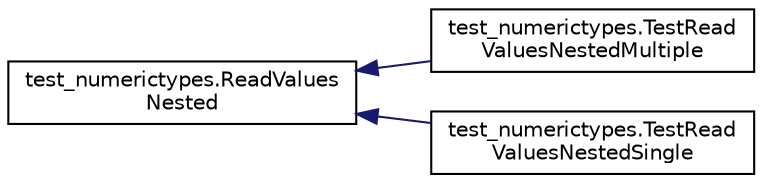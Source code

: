 digraph "Graphical Class Hierarchy"
{
 // LATEX_PDF_SIZE
  edge [fontname="Helvetica",fontsize="10",labelfontname="Helvetica",labelfontsize="10"];
  node [fontname="Helvetica",fontsize="10",shape=record];
  rankdir="LR";
  Node0 [label="test_numerictypes.ReadValues\lNested",height=0.2,width=0.4,color="black", fillcolor="white", style="filled",URL="$classtest__numerictypes_1_1ReadValuesNested.html",tooltip=" "];
  Node0 -> Node1 [dir="back",color="midnightblue",fontsize="10",style="solid",fontname="Helvetica"];
  Node1 [label="test_numerictypes.TestRead\lValuesNestedMultiple",height=0.2,width=0.4,color="black", fillcolor="white", style="filled",URL="$classtest__numerictypes_1_1TestReadValuesNestedMultiple.html",tooltip=" "];
  Node0 -> Node2 [dir="back",color="midnightblue",fontsize="10",style="solid",fontname="Helvetica"];
  Node2 [label="test_numerictypes.TestRead\lValuesNestedSingle",height=0.2,width=0.4,color="black", fillcolor="white", style="filled",URL="$classtest__numerictypes_1_1TestReadValuesNestedSingle.html",tooltip=" "];
}
